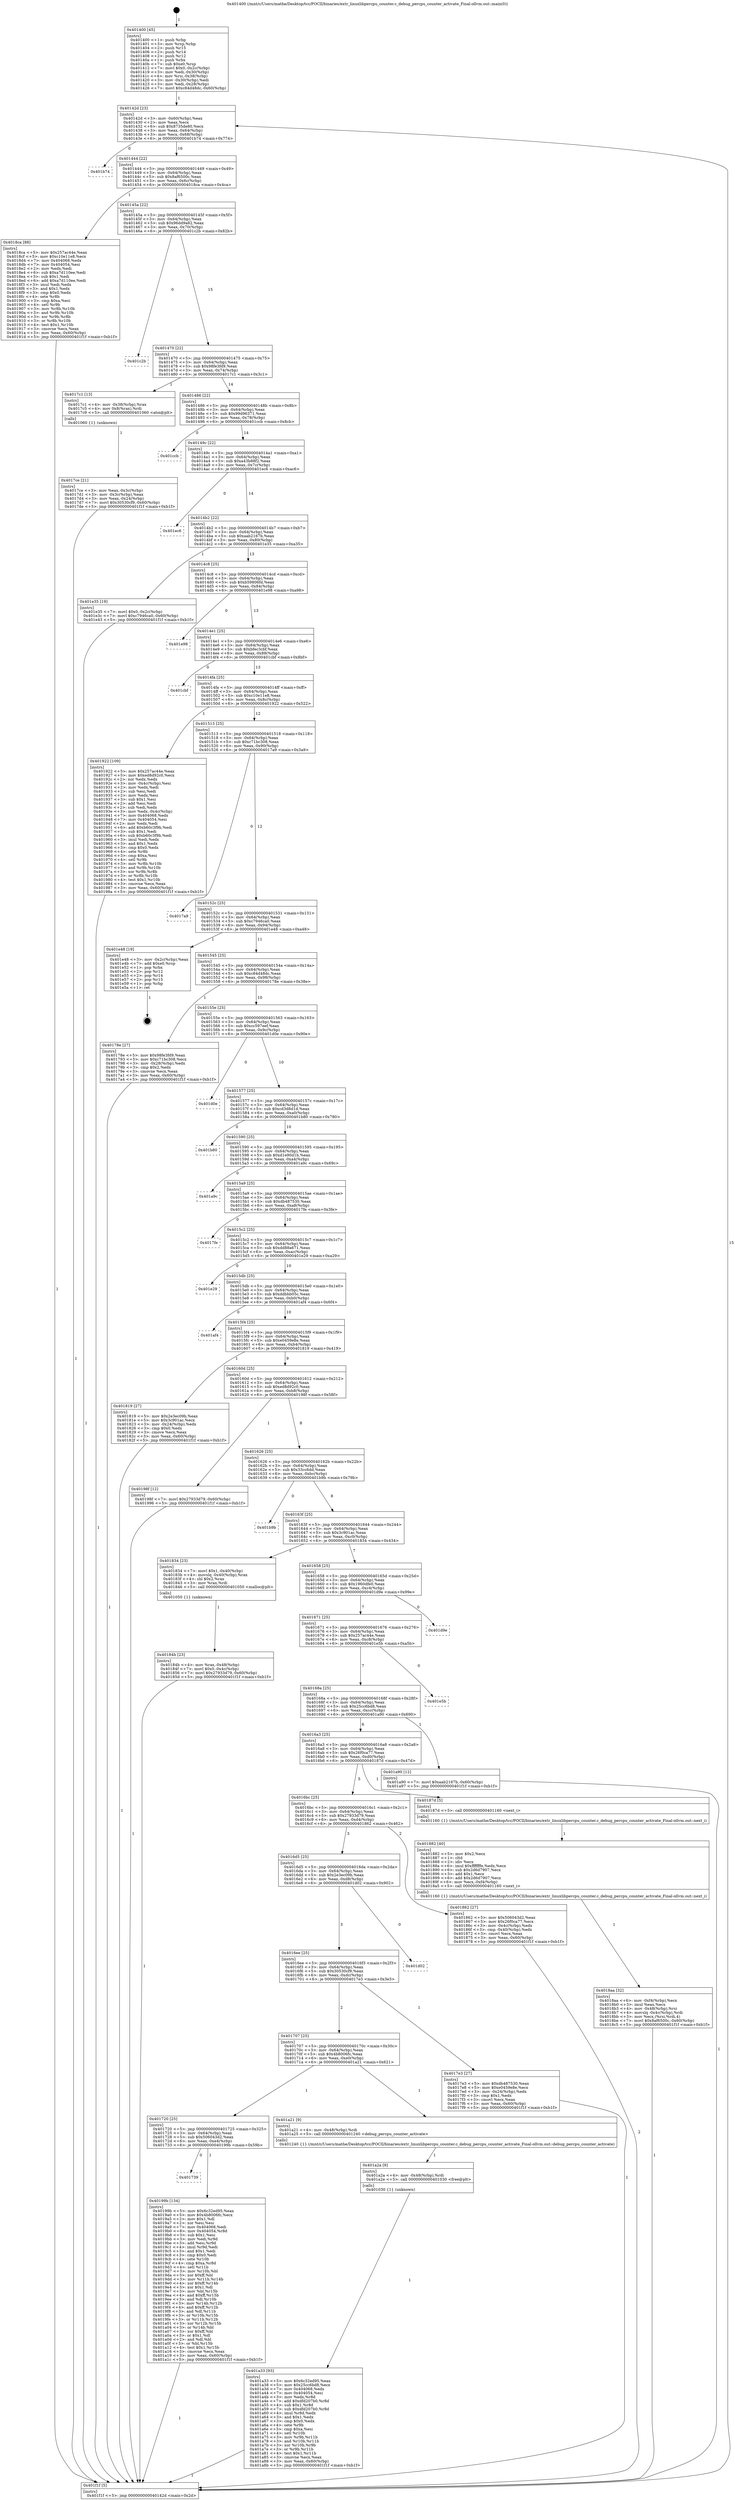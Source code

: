 digraph "0x401400" {
  label = "0x401400 (/mnt/c/Users/mathe/Desktop/tcc/POCII/binaries/extr_linuxlibpercpu_counter.c_debug_percpu_counter_activate_Final-ollvm.out::main(0))"
  labelloc = "t"
  node[shape=record]

  Entry [label="",width=0.3,height=0.3,shape=circle,fillcolor=black,style=filled]
  "0x40142d" [label="{
     0x40142d [23]\l
     | [instrs]\l
     &nbsp;&nbsp;0x40142d \<+3\>: mov -0x60(%rbp),%eax\l
     &nbsp;&nbsp;0x401430 \<+2\>: mov %eax,%ecx\l
     &nbsp;&nbsp;0x401432 \<+6\>: sub $0x8735de80,%ecx\l
     &nbsp;&nbsp;0x401438 \<+3\>: mov %eax,-0x64(%rbp)\l
     &nbsp;&nbsp;0x40143b \<+3\>: mov %ecx,-0x68(%rbp)\l
     &nbsp;&nbsp;0x40143e \<+6\>: je 0000000000401b74 \<main+0x774\>\l
  }"]
  "0x401b74" [label="{
     0x401b74\l
  }", style=dashed]
  "0x401444" [label="{
     0x401444 [22]\l
     | [instrs]\l
     &nbsp;&nbsp;0x401444 \<+5\>: jmp 0000000000401449 \<main+0x49\>\l
     &nbsp;&nbsp;0x401449 \<+3\>: mov -0x64(%rbp),%eax\l
     &nbsp;&nbsp;0x40144c \<+5\>: sub $0x8af6500c,%eax\l
     &nbsp;&nbsp;0x401451 \<+3\>: mov %eax,-0x6c(%rbp)\l
     &nbsp;&nbsp;0x401454 \<+6\>: je 00000000004018ca \<main+0x4ca\>\l
  }"]
  Exit [label="",width=0.3,height=0.3,shape=circle,fillcolor=black,style=filled,peripheries=2]
  "0x4018ca" [label="{
     0x4018ca [88]\l
     | [instrs]\l
     &nbsp;&nbsp;0x4018ca \<+5\>: mov $0x257ac44e,%eax\l
     &nbsp;&nbsp;0x4018cf \<+5\>: mov $0xc10e11e8,%ecx\l
     &nbsp;&nbsp;0x4018d4 \<+7\>: mov 0x404068,%edx\l
     &nbsp;&nbsp;0x4018db \<+7\>: mov 0x404054,%esi\l
     &nbsp;&nbsp;0x4018e2 \<+2\>: mov %edx,%edi\l
     &nbsp;&nbsp;0x4018e4 \<+6\>: sub $0xa7d110ee,%edi\l
     &nbsp;&nbsp;0x4018ea \<+3\>: sub $0x1,%edi\l
     &nbsp;&nbsp;0x4018ed \<+6\>: add $0xa7d110ee,%edi\l
     &nbsp;&nbsp;0x4018f3 \<+3\>: imul %edi,%edx\l
     &nbsp;&nbsp;0x4018f6 \<+3\>: and $0x1,%edx\l
     &nbsp;&nbsp;0x4018f9 \<+3\>: cmp $0x0,%edx\l
     &nbsp;&nbsp;0x4018fc \<+4\>: sete %r8b\l
     &nbsp;&nbsp;0x401900 \<+3\>: cmp $0xa,%esi\l
     &nbsp;&nbsp;0x401903 \<+4\>: setl %r9b\l
     &nbsp;&nbsp;0x401907 \<+3\>: mov %r8b,%r10b\l
     &nbsp;&nbsp;0x40190a \<+3\>: and %r9b,%r10b\l
     &nbsp;&nbsp;0x40190d \<+3\>: xor %r9b,%r8b\l
     &nbsp;&nbsp;0x401910 \<+3\>: or %r8b,%r10b\l
     &nbsp;&nbsp;0x401913 \<+4\>: test $0x1,%r10b\l
     &nbsp;&nbsp;0x401917 \<+3\>: cmovne %ecx,%eax\l
     &nbsp;&nbsp;0x40191a \<+3\>: mov %eax,-0x60(%rbp)\l
     &nbsp;&nbsp;0x40191d \<+5\>: jmp 0000000000401f1f \<main+0xb1f\>\l
  }"]
  "0x40145a" [label="{
     0x40145a [22]\l
     | [instrs]\l
     &nbsp;&nbsp;0x40145a \<+5\>: jmp 000000000040145f \<main+0x5f\>\l
     &nbsp;&nbsp;0x40145f \<+3\>: mov -0x64(%rbp),%eax\l
     &nbsp;&nbsp;0x401462 \<+5\>: sub $0x96dd9a82,%eax\l
     &nbsp;&nbsp;0x401467 \<+3\>: mov %eax,-0x70(%rbp)\l
     &nbsp;&nbsp;0x40146a \<+6\>: je 0000000000401c2b \<main+0x82b\>\l
  }"]
  "0x401a33" [label="{
     0x401a33 [93]\l
     | [instrs]\l
     &nbsp;&nbsp;0x401a33 \<+5\>: mov $0x6c32ed95,%eax\l
     &nbsp;&nbsp;0x401a38 \<+5\>: mov $0x25cc6bd8,%ecx\l
     &nbsp;&nbsp;0x401a3d \<+7\>: mov 0x404068,%edx\l
     &nbsp;&nbsp;0x401a44 \<+7\>: mov 0x404054,%esi\l
     &nbsp;&nbsp;0x401a4b \<+3\>: mov %edx,%r8d\l
     &nbsp;&nbsp;0x401a4e \<+7\>: add $0xdfd207b0,%r8d\l
     &nbsp;&nbsp;0x401a55 \<+4\>: sub $0x1,%r8d\l
     &nbsp;&nbsp;0x401a59 \<+7\>: sub $0xdfd207b0,%r8d\l
     &nbsp;&nbsp;0x401a60 \<+4\>: imul %r8d,%edx\l
     &nbsp;&nbsp;0x401a64 \<+3\>: and $0x1,%edx\l
     &nbsp;&nbsp;0x401a67 \<+3\>: cmp $0x0,%edx\l
     &nbsp;&nbsp;0x401a6a \<+4\>: sete %r9b\l
     &nbsp;&nbsp;0x401a6e \<+3\>: cmp $0xa,%esi\l
     &nbsp;&nbsp;0x401a71 \<+4\>: setl %r10b\l
     &nbsp;&nbsp;0x401a75 \<+3\>: mov %r9b,%r11b\l
     &nbsp;&nbsp;0x401a78 \<+3\>: and %r10b,%r11b\l
     &nbsp;&nbsp;0x401a7b \<+3\>: xor %r10b,%r9b\l
     &nbsp;&nbsp;0x401a7e \<+3\>: or %r9b,%r11b\l
     &nbsp;&nbsp;0x401a81 \<+4\>: test $0x1,%r11b\l
     &nbsp;&nbsp;0x401a85 \<+3\>: cmovne %ecx,%eax\l
     &nbsp;&nbsp;0x401a88 \<+3\>: mov %eax,-0x60(%rbp)\l
     &nbsp;&nbsp;0x401a8b \<+5\>: jmp 0000000000401f1f \<main+0xb1f\>\l
  }"]
  "0x401c2b" [label="{
     0x401c2b\l
  }", style=dashed]
  "0x401470" [label="{
     0x401470 [22]\l
     | [instrs]\l
     &nbsp;&nbsp;0x401470 \<+5\>: jmp 0000000000401475 \<main+0x75\>\l
     &nbsp;&nbsp;0x401475 \<+3\>: mov -0x64(%rbp),%eax\l
     &nbsp;&nbsp;0x401478 \<+5\>: sub $0x98fe3fd9,%eax\l
     &nbsp;&nbsp;0x40147d \<+3\>: mov %eax,-0x74(%rbp)\l
     &nbsp;&nbsp;0x401480 \<+6\>: je 00000000004017c1 \<main+0x3c1\>\l
  }"]
  "0x401a2a" [label="{
     0x401a2a [9]\l
     | [instrs]\l
     &nbsp;&nbsp;0x401a2a \<+4\>: mov -0x48(%rbp),%rdi\l
     &nbsp;&nbsp;0x401a2e \<+5\>: call 0000000000401030 \<free@plt\>\l
     | [calls]\l
     &nbsp;&nbsp;0x401030 \{1\} (unknown)\l
  }"]
  "0x4017c1" [label="{
     0x4017c1 [13]\l
     | [instrs]\l
     &nbsp;&nbsp;0x4017c1 \<+4\>: mov -0x38(%rbp),%rax\l
     &nbsp;&nbsp;0x4017c5 \<+4\>: mov 0x8(%rax),%rdi\l
     &nbsp;&nbsp;0x4017c9 \<+5\>: call 0000000000401060 \<atoi@plt\>\l
     | [calls]\l
     &nbsp;&nbsp;0x401060 \{1\} (unknown)\l
  }"]
  "0x401486" [label="{
     0x401486 [22]\l
     | [instrs]\l
     &nbsp;&nbsp;0x401486 \<+5\>: jmp 000000000040148b \<main+0x8b\>\l
     &nbsp;&nbsp;0x40148b \<+3\>: mov -0x64(%rbp),%eax\l
     &nbsp;&nbsp;0x40148e \<+5\>: sub $0x99d96371,%eax\l
     &nbsp;&nbsp;0x401493 \<+3\>: mov %eax,-0x78(%rbp)\l
     &nbsp;&nbsp;0x401496 \<+6\>: je 0000000000401ccb \<main+0x8cb\>\l
  }"]
  "0x401739" [label="{
     0x401739\l
  }", style=dashed]
  "0x401ccb" [label="{
     0x401ccb\l
  }", style=dashed]
  "0x40149c" [label="{
     0x40149c [22]\l
     | [instrs]\l
     &nbsp;&nbsp;0x40149c \<+5\>: jmp 00000000004014a1 \<main+0xa1\>\l
     &nbsp;&nbsp;0x4014a1 \<+3\>: mov -0x64(%rbp),%eax\l
     &nbsp;&nbsp;0x4014a4 \<+5\>: sub $0xa43b88f2,%eax\l
     &nbsp;&nbsp;0x4014a9 \<+3\>: mov %eax,-0x7c(%rbp)\l
     &nbsp;&nbsp;0x4014ac \<+6\>: je 0000000000401ec6 \<main+0xac6\>\l
  }"]
  "0x40199b" [label="{
     0x40199b [134]\l
     | [instrs]\l
     &nbsp;&nbsp;0x40199b \<+5\>: mov $0x6c32ed95,%eax\l
     &nbsp;&nbsp;0x4019a0 \<+5\>: mov $0x4b8006fc,%ecx\l
     &nbsp;&nbsp;0x4019a5 \<+2\>: mov $0x1,%dl\l
     &nbsp;&nbsp;0x4019a7 \<+2\>: xor %esi,%esi\l
     &nbsp;&nbsp;0x4019a9 \<+7\>: mov 0x404068,%edi\l
     &nbsp;&nbsp;0x4019b0 \<+8\>: mov 0x404054,%r8d\l
     &nbsp;&nbsp;0x4019b8 \<+3\>: sub $0x1,%esi\l
     &nbsp;&nbsp;0x4019bb \<+3\>: mov %edi,%r9d\l
     &nbsp;&nbsp;0x4019be \<+3\>: add %esi,%r9d\l
     &nbsp;&nbsp;0x4019c1 \<+4\>: imul %r9d,%edi\l
     &nbsp;&nbsp;0x4019c5 \<+3\>: and $0x1,%edi\l
     &nbsp;&nbsp;0x4019c8 \<+3\>: cmp $0x0,%edi\l
     &nbsp;&nbsp;0x4019cb \<+4\>: sete %r10b\l
     &nbsp;&nbsp;0x4019cf \<+4\>: cmp $0xa,%r8d\l
     &nbsp;&nbsp;0x4019d3 \<+4\>: setl %r11b\l
     &nbsp;&nbsp;0x4019d7 \<+3\>: mov %r10b,%bl\l
     &nbsp;&nbsp;0x4019da \<+3\>: xor $0xff,%bl\l
     &nbsp;&nbsp;0x4019dd \<+3\>: mov %r11b,%r14b\l
     &nbsp;&nbsp;0x4019e0 \<+4\>: xor $0xff,%r14b\l
     &nbsp;&nbsp;0x4019e4 \<+3\>: xor $0x1,%dl\l
     &nbsp;&nbsp;0x4019e7 \<+3\>: mov %bl,%r15b\l
     &nbsp;&nbsp;0x4019ea \<+4\>: and $0xff,%r15b\l
     &nbsp;&nbsp;0x4019ee \<+3\>: and %dl,%r10b\l
     &nbsp;&nbsp;0x4019f1 \<+3\>: mov %r14b,%r12b\l
     &nbsp;&nbsp;0x4019f4 \<+4\>: and $0xff,%r12b\l
     &nbsp;&nbsp;0x4019f8 \<+3\>: and %dl,%r11b\l
     &nbsp;&nbsp;0x4019fb \<+3\>: or %r10b,%r15b\l
     &nbsp;&nbsp;0x4019fe \<+3\>: or %r11b,%r12b\l
     &nbsp;&nbsp;0x401a01 \<+3\>: xor %r12b,%r15b\l
     &nbsp;&nbsp;0x401a04 \<+3\>: or %r14b,%bl\l
     &nbsp;&nbsp;0x401a07 \<+3\>: xor $0xff,%bl\l
     &nbsp;&nbsp;0x401a0a \<+3\>: or $0x1,%dl\l
     &nbsp;&nbsp;0x401a0d \<+2\>: and %dl,%bl\l
     &nbsp;&nbsp;0x401a0f \<+3\>: or %bl,%r15b\l
     &nbsp;&nbsp;0x401a12 \<+4\>: test $0x1,%r15b\l
     &nbsp;&nbsp;0x401a16 \<+3\>: cmovne %ecx,%eax\l
     &nbsp;&nbsp;0x401a19 \<+3\>: mov %eax,-0x60(%rbp)\l
     &nbsp;&nbsp;0x401a1c \<+5\>: jmp 0000000000401f1f \<main+0xb1f\>\l
  }"]
  "0x401ec6" [label="{
     0x401ec6\l
  }", style=dashed]
  "0x4014b2" [label="{
     0x4014b2 [22]\l
     | [instrs]\l
     &nbsp;&nbsp;0x4014b2 \<+5\>: jmp 00000000004014b7 \<main+0xb7\>\l
     &nbsp;&nbsp;0x4014b7 \<+3\>: mov -0x64(%rbp),%eax\l
     &nbsp;&nbsp;0x4014ba \<+5\>: sub $0xaab2167b,%eax\l
     &nbsp;&nbsp;0x4014bf \<+3\>: mov %eax,-0x80(%rbp)\l
     &nbsp;&nbsp;0x4014c2 \<+6\>: je 0000000000401e35 \<main+0xa35\>\l
  }"]
  "0x401720" [label="{
     0x401720 [25]\l
     | [instrs]\l
     &nbsp;&nbsp;0x401720 \<+5\>: jmp 0000000000401725 \<main+0x325\>\l
     &nbsp;&nbsp;0x401725 \<+3\>: mov -0x64(%rbp),%eax\l
     &nbsp;&nbsp;0x401728 \<+5\>: sub $0x506043d2,%eax\l
     &nbsp;&nbsp;0x40172d \<+6\>: mov %eax,-0xe4(%rbp)\l
     &nbsp;&nbsp;0x401733 \<+6\>: je 000000000040199b \<main+0x59b\>\l
  }"]
  "0x401e35" [label="{
     0x401e35 [19]\l
     | [instrs]\l
     &nbsp;&nbsp;0x401e35 \<+7\>: movl $0x0,-0x2c(%rbp)\l
     &nbsp;&nbsp;0x401e3c \<+7\>: movl $0xc7946ca0,-0x60(%rbp)\l
     &nbsp;&nbsp;0x401e43 \<+5\>: jmp 0000000000401f1f \<main+0xb1f\>\l
  }"]
  "0x4014c8" [label="{
     0x4014c8 [25]\l
     | [instrs]\l
     &nbsp;&nbsp;0x4014c8 \<+5\>: jmp 00000000004014cd \<main+0xcd\>\l
     &nbsp;&nbsp;0x4014cd \<+3\>: mov -0x64(%rbp),%eax\l
     &nbsp;&nbsp;0x4014d0 \<+5\>: sub $0xb59806fd,%eax\l
     &nbsp;&nbsp;0x4014d5 \<+6\>: mov %eax,-0x84(%rbp)\l
     &nbsp;&nbsp;0x4014db \<+6\>: je 0000000000401e98 \<main+0xa98\>\l
  }"]
  "0x401a21" [label="{
     0x401a21 [9]\l
     | [instrs]\l
     &nbsp;&nbsp;0x401a21 \<+4\>: mov -0x48(%rbp),%rdi\l
     &nbsp;&nbsp;0x401a25 \<+5\>: call 0000000000401240 \<debug_percpu_counter_activate\>\l
     | [calls]\l
     &nbsp;&nbsp;0x401240 \{1\} (/mnt/c/Users/mathe/Desktop/tcc/POCII/binaries/extr_linuxlibpercpu_counter.c_debug_percpu_counter_activate_Final-ollvm.out::debug_percpu_counter_activate)\l
  }"]
  "0x401e98" [label="{
     0x401e98\l
  }", style=dashed]
  "0x4014e1" [label="{
     0x4014e1 [25]\l
     | [instrs]\l
     &nbsp;&nbsp;0x4014e1 \<+5\>: jmp 00000000004014e6 \<main+0xe6\>\l
     &nbsp;&nbsp;0x4014e6 \<+3\>: mov -0x64(%rbp),%eax\l
     &nbsp;&nbsp;0x4014e9 \<+5\>: sub $0xbfec3cbf,%eax\l
     &nbsp;&nbsp;0x4014ee \<+6\>: mov %eax,-0x88(%rbp)\l
     &nbsp;&nbsp;0x4014f4 \<+6\>: je 0000000000401cbf \<main+0x8bf\>\l
  }"]
  "0x4018aa" [label="{
     0x4018aa [32]\l
     | [instrs]\l
     &nbsp;&nbsp;0x4018aa \<+6\>: mov -0xf4(%rbp),%ecx\l
     &nbsp;&nbsp;0x4018b0 \<+3\>: imul %eax,%ecx\l
     &nbsp;&nbsp;0x4018b3 \<+4\>: mov -0x48(%rbp),%rsi\l
     &nbsp;&nbsp;0x4018b7 \<+4\>: movslq -0x4c(%rbp),%rdi\l
     &nbsp;&nbsp;0x4018bb \<+3\>: mov %ecx,(%rsi,%rdi,4)\l
     &nbsp;&nbsp;0x4018be \<+7\>: movl $0x8af6500c,-0x60(%rbp)\l
     &nbsp;&nbsp;0x4018c5 \<+5\>: jmp 0000000000401f1f \<main+0xb1f\>\l
  }"]
  "0x401cbf" [label="{
     0x401cbf\l
  }", style=dashed]
  "0x4014fa" [label="{
     0x4014fa [25]\l
     | [instrs]\l
     &nbsp;&nbsp;0x4014fa \<+5\>: jmp 00000000004014ff \<main+0xff\>\l
     &nbsp;&nbsp;0x4014ff \<+3\>: mov -0x64(%rbp),%eax\l
     &nbsp;&nbsp;0x401502 \<+5\>: sub $0xc10e11e8,%eax\l
     &nbsp;&nbsp;0x401507 \<+6\>: mov %eax,-0x8c(%rbp)\l
     &nbsp;&nbsp;0x40150d \<+6\>: je 0000000000401922 \<main+0x522\>\l
  }"]
  "0x401882" [label="{
     0x401882 [40]\l
     | [instrs]\l
     &nbsp;&nbsp;0x401882 \<+5\>: mov $0x2,%ecx\l
     &nbsp;&nbsp;0x401887 \<+1\>: cltd\l
     &nbsp;&nbsp;0x401888 \<+2\>: idiv %ecx\l
     &nbsp;&nbsp;0x40188a \<+6\>: imul $0xfffffffe,%edx,%ecx\l
     &nbsp;&nbsp;0x401890 \<+6\>: sub $0x2d6d7907,%ecx\l
     &nbsp;&nbsp;0x401896 \<+3\>: add $0x1,%ecx\l
     &nbsp;&nbsp;0x401899 \<+6\>: add $0x2d6d7907,%ecx\l
     &nbsp;&nbsp;0x40189f \<+6\>: mov %ecx,-0xf4(%rbp)\l
     &nbsp;&nbsp;0x4018a5 \<+5\>: call 0000000000401160 \<next_i\>\l
     | [calls]\l
     &nbsp;&nbsp;0x401160 \{1\} (/mnt/c/Users/mathe/Desktop/tcc/POCII/binaries/extr_linuxlibpercpu_counter.c_debug_percpu_counter_activate_Final-ollvm.out::next_i)\l
  }"]
  "0x401922" [label="{
     0x401922 [109]\l
     | [instrs]\l
     &nbsp;&nbsp;0x401922 \<+5\>: mov $0x257ac44e,%eax\l
     &nbsp;&nbsp;0x401927 \<+5\>: mov $0xed8d92c0,%ecx\l
     &nbsp;&nbsp;0x40192c \<+2\>: xor %edx,%edx\l
     &nbsp;&nbsp;0x40192e \<+3\>: mov -0x4c(%rbp),%esi\l
     &nbsp;&nbsp;0x401931 \<+2\>: mov %edx,%edi\l
     &nbsp;&nbsp;0x401933 \<+2\>: sub %esi,%edi\l
     &nbsp;&nbsp;0x401935 \<+2\>: mov %edx,%esi\l
     &nbsp;&nbsp;0x401937 \<+3\>: sub $0x1,%esi\l
     &nbsp;&nbsp;0x40193a \<+2\>: add %esi,%edi\l
     &nbsp;&nbsp;0x40193c \<+2\>: sub %edi,%edx\l
     &nbsp;&nbsp;0x40193e \<+3\>: mov %edx,-0x4c(%rbp)\l
     &nbsp;&nbsp;0x401941 \<+7\>: mov 0x404068,%edx\l
     &nbsp;&nbsp;0x401948 \<+7\>: mov 0x404054,%esi\l
     &nbsp;&nbsp;0x40194f \<+2\>: mov %edx,%edi\l
     &nbsp;&nbsp;0x401951 \<+6\>: add $0xb60c3f9b,%edi\l
     &nbsp;&nbsp;0x401957 \<+3\>: sub $0x1,%edi\l
     &nbsp;&nbsp;0x40195a \<+6\>: sub $0xb60c3f9b,%edi\l
     &nbsp;&nbsp;0x401960 \<+3\>: imul %edi,%edx\l
     &nbsp;&nbsp;0x401963 \<+3\>: and $0x1,%edx\l
     &nbsp;&nbsp;0x401966 \<+3\>: cmp $0x0,%edx\l
     &nbsp;&nbsp;0x401969 \<+4\>: sete %r8b\l
     &nbsp;&nbsp;0x40196d \<+3\>: cmp $0xa,%esi\l
     &nbsp;&nbsp;0x401970 \<+4\>: setl %r9b\l
     &nbsp;&nbsp;0x401974 \<+3\>: mov %r8b,%r10b\l
     &nbsp;&nbsp;0x401977 \<+3\>: and %r9b,%r10b\l
     &nbsp;&nbsp;0x40197a \<+3\>: xor %r9b,%r8b\l
     &nbsp;&nbsp;0x40197d \<+3\>: or %r8b,%r10b\l
     &nbsp;&nbsp;0x401980 \<+4\>: test $0x1,%r10b\l
     &nbsp;&nbsp;0x401984 \<+3\>: cmovne %ecx,%eax\l
     &nbsp;&nbsp;0x401987 \<+3\>: mov %eax,-0x60(%rbp)\l
     &nbsp;&nbsp;0x40198a \<+5\>: jmp 0000000000401f1f \<main+0xb1f\>\l
  }"]
  "0x401513" [label="{
     0x401513 [25]\l
     | [instrs]\l
     &nbsp;&nbsp;0x401513 \<+5\>: jmp 0000000000401518 \<main+0x118\>\l
     &nbsp;&nbsp;0x401518 \<+3\>: mov -0x64(%rbp),%eax\l
     &nbsp;&nbsp;0x40151b \<+5\>: sub $0xc71bc308,%eax\l
     &nbsp;&nbsp;0x401520 \<+6\>: mov %eax,-0x90(%rbp)\l
     &nbsp;&nbsp;0x401526 \<+6\>: je 00000000004017a9 \<main+0x3a9\>\l
  }"]
  "0x40184b" [label="{
     0x40184b [23]\l
     | [instrs]\l
     &nbsp;&nbsp;0x40184b \<+4\>: mov %rax,-0x48(%rbp)\l
     &nbsp;&nbsp;0x40184f \<+7\>: movl $0x0,-0x4c(%rbp)\l
     &nbsp;&nbsp;0x401856 \<+7\>: movl $0x27933d79,-0x60(%rbp)\l
     &nbsp;&nbsp;0x40185d \<+5\>: jmp 0000000000401f1f \<main+0xb1f\>\l
  }"]
  "0x4017a9" [label="{
     0x4017a9\l
  }", style=dashed]
  "0x40152c" [label="{
     0x40152c [25]\l
     | [instrs]\l
     &nbsp;&nbsp;0x40152c \<+5\>: jmp 0000000000401531 \<main+0x131\>\l
     &nbsp;&nbsp;0x401531 \<+3\>: mov -0x64(%rbp),%eax\l
     &nbsp;&nbsp;0x401534 \<+5\>: sub $0xc7946ca0,%eax\l
     &nbsp;&nbsp;0x401539 \<+6\>: mov %eax,-0x94(%rbp)\l
     &nbsp;&nbsp;0x40153f \<+6\>: je 0000000000401e48 \<main+0xa48\>\l
  }"]
  "0x401707" [label="{
     0x401707 [25]\l
     | [instrs]\l
     &nbsp;&nbsp;0x401707 \<+5\>: jmp 000000000040170c \<main+0x30c\>\l
     &nbsp;&nbsp;0x40170c \<+3\>: mov -0x64(%rbp),%eax\l
     &nbsp;&nbsp;0x40170f \<+5\>: sub $0x4b8006fc,%eax\l
     &nbsp;&nbsp;0x401714 \<+6\>: mov %eax,-0xe0(%rbp)\l
     &nbsp;&nbsp;0x40171a \<+6\>: je 0000000000401a21 \<main+0x621\>\l
  }"]
  "0x401e48" [label="{
     0x401e48 [19]\l
     | [instrs]\l
     &nbsp;&nbsp;0x401e48 \<+3\>: mov -0x2c(%rbp),%eax\l
     &nbsp;&nbsp;0x401e4b \<+7\>: add $0xe0,%rsp\l
     &nbsp;&nbsp;0x401e52 \<+1\>: pop %rbx\l
     &nbsp;&nbsp;0x401e53 \<+2\>: pop %r12\l
     &nbsp;&nbsp;0x401e55 \<+2\>: pop %r14\l
     &nbsp;&nbsp;0x401e57 \<+2\>: pop %r15\l
     &nbsp;&nbsp;0x401e59 \<+1\>: pop %rbp\l
     &nbsp;&nbsp;0x401e5a \<+1\>: ret\l
  }"]
  "0x401545" [label="{
     0x401545 [25]\l
     | [instrs]\l
     &nbsp;&nbsp;0x401545 \<+5\>: jmp 000000000040154a \<main+0x14a\>\l
     &nbsp;&nbsp;0x40154a \<+3\>: mov -0x64(%rbp),%eax\l
     &nbsp;&nbsp;0x40154d \<+5\>: sub $0xc84d48dc,%eax\l
     &nbsp;&nbsp;0x401552 \<+6\>: mov %eax,-0x98(%rbp)\l
     &nbsp;&nbsp;0x401558 \<+6\>: je 000000000040178e \<main+0x38e\>\l
  }"]
  "0x4017e3" [label="{
     0x4017e3 [27]\l
     | [instrs]\l
     &nbsp;&nbsp;0x4017e3 \<+5\>: mov $0xdb487530,%eax\l
     &nbsp;&nbsp;0x4017e8 \<+5\>: mov $0xe0459e8e,%ecx\l
     &nbsp;&nbsp;0x4017ed \<+3\>: mov -0x24(%rbp),%edx\l
     &nbsp;&nbsp;0x4017f0 \<+3\>: cmp $0x1,%edx\l
     &nbsp;&nbsp;0x4017f3 \<+3\>: cmovl %ecx,%eax\l
     &nbsp;&nbsp;0x4017f6 \<+3\>: mov %eax,-0x60(%rbp)\l
     &nbsp;&nbsp;0x4017f9 \<+5\>: jmp 0000000000401f1f \<main+0xb1f\>\l
  }"]
  "0x40178e" [label="{
     0x40178e [27]\l
     | [instrs]\l
     &nbsp;&nbsp;0x40178e \<+5\>: mov $0x98fe3fd9,%eax\l
     &nbsp;&nbsp;0x401793 \<+5\>: mov $0xc71bc308,%ecx\l
     &nbsp;&nbsp;0x401798 \<+3\>: mov -0x28(%rbp),%edx\l
     &nbsp;&nbsp;0x40179b \<+3\>: cmp $0x2,%edx\l
     &nbsp;&nbsp;0x40179e \<+3\>: cmovne %ecx,%eax\l
     &nbsp;&nbsp;0x4017a1 \<+3\>: mov %eax,-0x60(%rbp)\l
     &nbsp;&nbsp;0x4017a4 \<+5\>: jmp 0000000000401f1f \<main+0xb1f\>\l
  }"]
  "0x40155e" [label="{
     0x40155e [25]\l
     | [instrs]\l
     &nbsp;&nbsp;0x40155e \<+5\>: jmp 0000000000401563 \<main+0x163\>\l
     &nbsp;&nbsp;0x401563 \<+3\>: mov -0x64(%rbp),%eax\l
     &nbsp;&nbsp;0x401566 \<+5\>: sub $0xcc597eef,%eax\l
     &nbsp;&nbsp;0x40156b \<+6\>: mov %eax,-0x9c(%rbp)\l
     &nbsp;&nbsp;0x401571 \<+6\>: je 0000000000401d0e \<main+0x90e\>\l
  }"]
  "0x401f1f" [label="{
     0x401f1f [5]\l
     | [instrs]\l
     &nbsp;&nbsp;0x401f1f \<+5\>: jmp 000000000040142d \<main+0x2d\>\l
  }"]
  "0x401400" [label="{
     0x401400 [45]\l
     | [instrs]\l
     &nbsp;&nbsp;0x401400 \<+1\>: push %rbp\l
     &nbsp;&nbsp;0x401401 \<+3\>: mov %rsp,%rbp\l
     &nbsp;&nbsp;0x401404 \<+2\>: push %r15\l
     &nbsp;&nbsp;0x401406 \<+2\>: push %r14\l
     &nbsp;&nbsp;0x401408 \<+2\>: push %r12\l
     &nbsp;&nbsp;0x40140a \<+1\>: push %rbx\l
     &nbsp;&nbsp;0x40140b \<+7\>: sub $0xe0,%rsp\l
     &nbsp;&nbsp;0x401412 \<+7\>: movl $0x0,-0x2c(%rbp)\l
     &nbsp;&nbsp;0x401419 \<+3\>: mov %edi,-0x30(%rbp)\l
     &nbsp;&nbsp;0x40141c \<+4\>: mov %rsi,-0x38(%rbp)\l
     &nbsp;&nbsp;0x401420 \<+3\>: mov -0x30(%rbp),%edi\l
     &nbsp;&nbsp;0x401423 \<+3\>: mov %edi,-0x28(%rbp)\l
     &nbsp;&nbsp;0x401426 \<+7\>: movl $0xc84d48dc,-0x60(%rbp)\l
  }"]
  "0x4017ce" [label="{
     0x4017ce [21]\l
     | [instrs]\l
     &nbsp;&nbsp;0x4017ce \<+3\>: mov %eax,-0x3c(%rbp)\l
     &nbsp;&nbsp;0x4017d1 \<+3\>: mov -0x3c(%rbp),%eax\l
     &nbsp;&nbsp;0x4017d4 \<+3\>: mov %eax,-0x24(%rbp)\l
     &nbsp;&nbsp;0x4017d7 \<+7\>: movl $0x30530cf9,-0x60(%rbp)\l
     &nbsp;&nbsp;0x4017de \<+5\>: jmp 0000000000401f1f \<main+0xb1f\>\l
  }"]
  "0x4016ee" [label="{
     0x4016ee [25]\l
     | [instrs]\l
     &nbsp;&nbsp;0x4016ee \<+5\>: jmp 00000000004016f3 \<main+0x2f3\>\l
     &nbsp;&nbsp;0x4016f3 \<+3\>: mov -0x64(%rbp),%eax\l
     &nbsp;&nbsp;0x4016f6 \<+5\>: sub $0x30530cf9,%eax\l
     &nbsp;&nbsp;0x4016fb \<+6\>: mov %eax,-0xdc(%rbp)\l
     &nbsp;&nbsp;0x401701 \<+6\>: je 00000000004017e3 \<main+0x3e3\>\l
  }"]
  "0x401d0e" [label="{
     0x401d0e\l
  }", style=dashed]
  "0x401577" [label="{
     0x401577 [25]\l
     | [instrs]\l
     &nbsp;&nbsp;0x401577 \<+5\>: jmp 000000000040157c \<main+0x17c\>\l
     &nbsp;&nbsp;0x40157c \<+3\>: mov -0x64(%rbp),%eax\l
     &nbsp;&nbsp;0x40157f \<+5\>: sub $0xcd3d8d1d,%eax\l
     &nbsp;&nbsp;0x401584 \<+6\>: mov %eax,-0xa0(%rbp)\l
     &nbsp;&nbsp;0x40158a \<+6\>: je 0000000000401b80 \<main+0x780\>\l
  }"]
  "0x401d02" [label="{
     0x401d02\l
  }", style=dashed]
  "0x401b80" [label="{
     0x401b80\l
  }", style=dashed]
  "0x401590" [label="{
     0x401590 [25]\l
     | [instrs]\l
     &nbsp;&nbsp;0x401590 \<+5\>: jmp 0000000000401595 \<main+0x195\>\l
     &nbsp;&nbsp;0x401595 \<+3\>: mov -0x64(%rbp),%eax\l
     &nbsp;&nbsp;0x401598 \<+5\>: sub $0xd1e90d1b,%eax\l
     &nbsp;&nbsp;0x40159d \<+6\>: mov %eax,-0xa4(%rbp)\l
     &nbsp;&nbsp;0x4015a3 \<+6\>: je 0000000000401a9c \<main+0x69c\>\l
  }"]
  "0x4016d5" [label="{
     0x4016d5 [25]\l
     | [instrs]\l
     &nbsp;&nbsp;0x4016d5 \<+5\>: jmp 00000000004016da \<main+0x2da\>\l
     &nbsp;&nbsp;0x4016da \<+3\>: mov -0x64(%rbp),%eax\l
     &nbsp;&nbsp;0x4016dd \<+5\>: sub $0x2e3ec09b,%eax\l
     &nbsp;&nbsp;0x4016e2 \<+6\>: mov %eax,-0xd8(%rbp)\l
     &nbsp;&nbsp;0x4016e8 \<+6\>: je 0000000000401d02 \<main+0x902\>\l
  }"]
  "0x401a9c" [label="{
     0x401a9c\l
  }", style=dashed]
  "0x4015a9" [label="{
     0x4015a9 [25]\l
     | [instrs]\l
     &nbsp;&nbsp;0x4015a9 \<+5\>: jmp 00000000004015ae \<main+0x1ae\>\l
     &nbsp;&nbsp;0x4015ae \<+3\>: mov -0x64(%rbp),%eax\l
     &nbsp;&nbsp;0x4015b1 \<+5\>: sub $0xdb487530,%eax\l
     &nbsp;&nbsp;0x4015b6 \<+6\>: mov %eax,-0xa8(%rbp)\l
     &nbsp;&nbsp;0x4015bc \<+6\>: je 00000000004017fe \<main+0x3fe\>\l
  }"]
  "0x401862" [label="{
     0x401862 [27]\l
     | [instrs]\l
     &nbsp;&nbsp;0x401862 \<+5\>: mov $0x506043d2,%eax\l
     &nbsp;&nbsp;0x401867 \<+5\>: mov $0x26f0ca77,%ecx\l
     &nbsp;&nbsp;0x40186c \<+3\>: mov -0x4c(%rbp),%edx\l
     &nbsp;&nbsp;0x40186f \<+3\>: cmp -0x40(%rbp),%edx\l
     &nbsp;&nbsp;0x401872 \<+3\>: cmovl %ecx,%eax\l
     &nbsp;&nbsp;0x401875 \<+3\>: mov %eax,-0x60(%rbp)\l
     &nbsp;&nbsp;0x401878 \<+5\>: jmp 0000000000401f1f \<main+0xb1f\>\l
  }"]
  "0x4017fe" [label="{
     0x4017fe\l
  }", style=dashed]
  "0x4015c2" [label="{
     0x4015c2 [25]\l
     | [instrs]\l
     &nbsp;&nbsp;0x4015c2 \<+5\>: jmp 00000000004015c7 \<main+0x1c7\>\l
     &nbsp;&nbsp;0x4015c7 \<+3\>: mov -0x64(%rbp),%eax\l
     &nbsp;&nbsp;0x4015ca \<+5\>: sub $0xdd88a671,%eax\l
     &nbsp;&nbsp;0x4015cf \<+6\>: mov %eax,-0xac(%rbp)\l
     &nbsp;&nbsp;0x4015d5 \<+6\>: je 0000000000401e29 \<main+0xa29\>\l
  }"]
  "0x4016bc" [label="{
     0x4016bc [25]\l
     | [instrs]\l
     &nbsp;&nbsp;0x4016bc \<+5\>: jmp 00000000004016c1 \<main+0x2c1\>\l
     &nbsp;&nbsp;0x4016c1 \<+3\>: mov -0x64(%rbp),%eax\l
     &nbsp;&nbsp;0x4016c4 \<+5\>: sub $0x27933d79,%eax\l
     &nbsp;&nbsp;0x4016c9 \<+6\>: mov %eax,-0xd4(%rbp)\l
     &nbsp;&nbsp;0x4016cf \<+6\>: je 0000000000401862 \<main+0x462\>\l
  }"]
  "0x401e29" [label="{
     0x401e29\l
  }", style=dashed]
  "0x4015db" [label="{
     0x4015db [25]\l
     | [instrs]\l
     &nbsp;&nbsp;0x4015db \<+5\>: jmp 00000000004015e0 \<main+0x1e0\>\l
     &nbsp;&nbsp;0x4015e0 \<+3\>: mov -0x64(%rbp),%eax\l
     &nbsp;&nbsp;0x4015e3 \<+5\>: sub $0xddbbb05c,%eax\l
     &nbsp;&nbsp;0x4015e8 \<+6\>: mov %eax,-0xb0(%rbp)\l
     &nbsp;&nbsp;0x4015ee \<+6\>: je 0000000000401af4 \<main+0x6f4\>\l
  }"]
  "0x40187d" [label="{
     0x40187d [5]\l
     | [instrs]\l
     &nbsp;&nbsp;0x40187d \<+5\>: call 0000000000401160 \<next_i\>\l
     | [calls]\l
     &nbsp;&nbsp;0x401160 \{1\} (/mnt/c/Users/mathe/Desktop/tcc/POCII/binaries/extr_linuxlibpercpu_counter.c_debug_percpu_counter_activate_Final-ollvm.out::next_i)\l
  }"]
  "0x401af4" [label="{
     0x401af4\l
  }", style=dashed]
  "0x4015f4" [label="{
     0x4015f4 [25]\l
     | [instrs]\l
     &nbsp;&nbsp;0x4015f4 \<+5\>: jmp 00000000004015f9 \<main+0x1f9\>\l
     &nbsp;&nbsp;0x4015f9 \<+3\>: mov -0x64(%rbp),%eax\l
     &nbsp;&nbsp;0x4015fc \<+5\>: sub $0xe0459e8e,%eax\l
     &nbsp;&nbsp;0x401601 \<+6\>: mov %eax,-0xb4(%rbp)\l
     &nbsp;&nbsp;0x401607 \<+6\>: je 0000000000401819 \<main+0x419\>\l
  }"]
  "0x4016a3" [label="{
     0x4016a3 [25]\l
     | [instrs]\l
     &nbsp;&nbsp;0x4016a3 \<+5\>: jmp 00000000004016a8 \<main+0x2a8\>\l
     &nbsp;&nbsp;0x4016a8 \<+3\>: mov -0x64(%rbp),%eax\l
     &nbsp;&nbsp;0x4016ab \<+5\>: sub $0x26f0ca77,%eax\l
     &nbsp;&nbsp;0x4016b0 \<+6\>: mov %eax,-0xd0(%rbp)\l
     &nbsp;&nbsp;0x4016b6 \<+6\>: je 000000000040187d \<main+0x47d\>\l
  }"]
  "0x401819" [label="{
     0x401819 [27]\l
     | [instrs]\l
     &nbsp;&nbsp;0x401819 \<+5\>: mov $0x2e3ec09b,%eax\l
     &nbsp;&nbsp;0x40181e \<+5\>: mov $0x3c901ac,%ecx\l
     &nbsp;&nbsp;0x401823 \<+3\>: mov -0x24(%rbp),%edx\l
     &nbsp;&nbsp;0x401826 \<+3\>: cmp $0x0,%edx\l
     &nbsp;&nbsp;0x401829 \<+3\>: cmove %ecx,%eax\l
     &nbsp;&nbsp;0x40182c \<+3\>: mov %eax,-0x60(%rbp)\l
     &nbsp;&nbsp;0x40182f \<+5\>: jmp 0000000000401f1f \<main+0xb1f\>\l
  }"]
  "0x40160d" [label="{
     0x40160d [25]\l
     | [instrs]\l
     &nbsp;&nbsp;0x40160d \<+5\>: jmp 0000000000401612 \<main+0x212\>\l
     &nbsp;&nbsp;0x401612 \<+3\>: mov -0x64(%rbp),%eax\l
     &nbsp;&nbsp;0x401615 \<+5\>: sub $0xed8d92c0,%eax\l
     &nbsp;&nbsp;0x40161a \<+6\>: mov %eax,-0xb8(%rbp)\l
     &nbsp;&nbsp;0x401620 \<+6\>: je 000000000040198f \<main+0x58f\>\l
  }"]
  "0x401a90" [label="{
     0x401a90 [12]\l
     | [instrs]\l
     &nbsp;&nbsp;0x401a90 \<+7\>: movl $0xaab2167b,-0x60(%rbp)\l
     &nbsp;&nbsp;0x401a97 \<+5\>: jmp 0000000000401f1f \<main+0xb1f\>\l
  }"]
  "0x40198f" [label="{
     0x40198f [12]\l
     | [instrs]\l
     &nbsp;&nbsp;0x40198f \<+7\>: movl $0x27933d79,-0x60(%rbp)\l
     &nbsp;&nbsp;0x401996 \<+5\>: jmp 0000000000401f1f \<main+0xb1f\>\l
  }"]
  "0x401626" [label="{
     0x401626 [25]\l
     | [instrs]\l
     &nbsp;&nbsp;0x401626 \<+5\>: jmp 000000000040162b \<main+0x22b\>\l
     &nbsp;&nbsp;0x40162b \<+3\>: mov -0x64(%rbp),%eax\l
     &nbsp;&nbsp;0x40162e \<+5\>: sub $0x33cc6dd,%eax\l
     &nbsp;&nbsp;0x401633 \<+6\>: mov %eax,-0xbc(%rbp)\l
     &nbsp;&nbsp;0x401639 \<+6\>: je 0000000000401b9b \<main+0x79b\>\l
  }"]
  "0x40168a" [label="{
     0x40168a [25]\l
     | [instrs]\l
     &nbsp;&nbsp;0x40168a \<+5\>: jmp 000000000040168f \<main+0x28f\>\l
     &nbsp;&nbsp;0x40168f \<+3\>: mov -0x64(%rbp),%eax\l
     &nbsp;&nbsp;0x401692 \<+5\>: sub $0x25cc6bd8,%eax\l
     &nbsp;&nbsp;0x401697 \<+6\>: mov %eax,-0xcc(%rbp)\l
     &nbsp;&nbsp;0x40169d \<+6\>: je 0000000000401a90 \<main+0x690\>\l
  }"]
  "0x401b9b" [label="{
     0x401b9b\l
  }", style=dashed]
  "0x40163f" [label="{
     0x40163f [25]\l
     | [instrs]\l
     &nbsp;&nbsp;0x40163f \<+5\>: jmp 0000000000401644 \<main+0x244\>\l
     &nbsp;&nbsp;0x401644 \<+3\>: mov -0x64(%rbp),%eax\l
     &nbsp;&nbsp;0x401647 \<+5\>: sub $0x3c901ac,%eax\l
     &nbsp;&nbsp;0x40164c \<+6\>: mov %eax,-0xc0(%rbp)\l
     &nbsp;&nbsp;0x401652 \<+6\>: je 0000000000401834 \<main+0x434\>\l
  }"]
  "0x401e5b" [label="{
     0x401e5b\l
  }", style=dashed]
  "0x401834" [label="{
     0x401834 [23]\l
     | [instrs]\l
     &nbsp;&nbsp;0x401834 \<+7\>: movl $0x1,-0x40(%rbp)\l
     &nbsp;&nbsp;0x40183b \<+4\>: movslq -0x40(%rbp),%rax\l
     &nbsp;&nbsp;0x40183f \<+4\>: shl $0x2,%rax\l
     &nbsp;&nbsp;0x401843 \<+3\>: mov %rax,%rdi\l
     &nbsp;&nbsp;0x401846 \<+5\>: call 0000000000401050 \<malloc@plt\>\l
     | [calls]\l
     &nbsp;&nbsp;0x401050 \{1\} (unknown)\l
  }"]
  "0x401658" [label="{
     0x401658 [25]\l
     | [instrs]\l
     &nbsp;&nbsp;0x401658 \<+5\>: jmp 000000000040165d \<main+0x25d\>\l
     &nbsp;&nbsp;0x40165d \<+3\>: mov -0x64(%rbp),%eax\l
     &nbsp;&nbsp;0x401660 \<+5\>: sub $0x1960dfe0,%eax\l
     &nbsp;&nbsp;0x401665 \<+6\>: mov %eax,-0xc4(%rbp)\l
     &nbsp;&nbsp;0x40166b \<+6\>: je 0000000000401d9e \<main+0x99e\>\l
  }"]
  "0x401671" [label="{
     0x401671 [25]\l
     | [instrs]\l
     &nbsp;&nbsp;0x401671 \<+5\>: jmp 0000000000401676 \<main+0x276\>\l
     &nbsp;&nbsp;0x401676 \<+3\>: mov -0x64(%rbp),%eax\l
     &nbsp;&nbsp;0x401679 \<+5\>: sub $0x257ac44e,%eax\l
     &nbsp;&nbsp;0x40167e \<+6\>: mov %eax,-0xc8(%rbp)\l
     &nbsp;&nbsp;0x401684 \<+6\>: je 0000000000401e5b \<main+0xa5b\>\l
  }"]
  "0x401d9e" [label="{
     0x401d9e\l
  }", style=dashed]
  Entry -> "0x401400" [label=" 1"]
  "0x40142d" -> "0x401b74" [label=" 0"]
  "0x40142d" -> "0x401444" [label=" 16"]
  "0x401e48" -> Exit [label=" 1"]
  "0x401444" -> "0x4018ca" [label=" 1"]
  "0x401444" -> "0x40145a" [label=" 15"]
  "0x401e35" -> "0x401f1f" [label=" 1"]
  "0x40145a" -> "0x401c2b" [label=" 0"]
  "0x40145a" -> "0x401470" [label=" 15"]
  "0x401a90" -> "0x401f1f" [label=" 1"]
  "0x401470" -> "0x4017c1" [label=" 1"]
  "0x401470" -> "0x401486" [label=" 14"]
  "0x401a33" -> "0x401f1f" [label=" 1"]
  "0x401486" -> "0x401ccb" [label=" 0"]
  "0x401486" -> "0x40149c" [label=" 14"]
  "0x401a2a" -> "0x401a33" [label=" 1"]
  "0x40149c" -> "0x401ec6" [label=" 0"]
  "0x40149c" -> "0x4014b2" [label=" 14"]
  "0x401a21" -> "0x401a2a" [label=" 1"]
  "0x4014b2" -> "0x401e35" [label=" 1"]
  "0x4014b2" -> "0x4014c8" [label=" 13"]
  "0x401720" -> "0x401739" [label=" 0"]
  "0x4014c8" -> "0x401e98" [label=" 0"]
  "0x4014c8" -> "0x4014e1" [label=" 13"]
  "0x401720" -> "0x40199b" [label=" 1"]
  "0x4014e1" -> "0x401cbf" [label=" 0"]
  "0x4014e1" -> "0x4014fa" [label=" 13"]
  "0x401707" -> "0x401720" [label=" 1"]
  "0x4014fa" -> "0x401922" [label=" 1"]
  "0x4014fa" -> "0x401513" [label=" 12"]
  "0x401707" -> "0x401a21" [label=" 1"]
  "0x401513" -> "0x4017a9" [label=" 0"]
  "0x401513" -> "0x40152c" [label=" 12"]
  "0x40199b" -> "0x401f1f" [label=" 1"]
  "0x40152c" -> "0x401e48" [label=" 1"]
  "0x40152c" -> "0x401545" [label=" 11"]
  "0x40198f" -> "0x401f1f" [label=" 1"]
  "0x401545" -> "0x40178e" [label=" 1"]
  "0x401545" -> "0x40155e" [label=" 10"]
  "0x40178e" -> "0x401f1f" [label=" 1"]
  "0x401400" -> "0x40142d" [label=" 1"]
  "0x401f1f" -> "0x40142d" [label=" 15"]
  "0x4017c1" -> "0x4017ce" [label=" 1"]
  "0x4017ce" -> "0x401f1f" [label=" 1"]
  "0x401922" -> "0x401f1f" [label=" 1"]
  "0x40155e" -> "0x401d0e" [label=" 0"]
  "0x40155e" -> "0x401577" [label=" 10"]
  "0x4018aa" -> "0x401f1f" [label=" 1"]
  "0x401577" -> "0x401b80" [label=" 0"]
  "0x401577" -> "0x401590" [label=" 10"]
  "0x401882" -> "0x4018aa" [label=" 1"]
  "0x401590" -> "0x401a9c" [label=" 0"]
  "0x401590" -> "0x4015a9" [label=" 10"]
  "0x401862" -> "0x401f1f" [label=" 2"]
  "0x4015a9" -> "0x4017fe" [label=" 0"]
  "0x4015a9" -> "0x4015c2" [label=" 10"]
  "0x40184b" -> "0x401f1f" [label=" 1"]
  "0x4015c2" -> "0x401e29" [label=" 0"]
  "0x4015c2" -> "0x4015db" [label=" 10"]
  "0x401819" -> "0x401f1f" [label=" 1"]
  "0x4015db" -> "0x401af4" [label=" 0"]
  "0x4015db" -> "0x4015f4" [label=" 10"]
  "0x4017e3" -> "0x401f1f" [label=" 1"]
  "0x4015f4" -> "0x401819" [label=" 1"]
  "0x4015f4" -> "0x40160d" [label=" 9"]
  "0x4016ee" -> "0x4017e3" [label=" 1"]
  "0x40160d" -> "0x40198f" [label=" 1"]
  "0x40160d" -> "0x401626" [label=" 8"]
  "0x4018ca" -> "0x401f1f" [label=" 1"]
  "0x401626" -> "0x401b9b" [label=" 0"]
  "0x401626" -> "0x40163f" [label=" 8"]
  "0x4016d5" -> "0x401d02" [label=" 0"]
  "0x40163f" -> "0x401834" [label=" 1"]
  "0x40163f" -> "0x401658" [label=" 7"]
  "0x40187d" -> "0x401882" [label=" 1"]
  "0x401658" -> "0x401d9e" [label=" 0"]
  "0x401658" -> "0x401671" [label=" 7"]
  "0x4016bc" -> "0x4016d5" [label=" 3"]
  "0x401671" -> "0x401e5b" [label=" 0"]
  "0x401671" -> "0x40168a" [label=" 7"]
  "0x4016d5" -> "0x4016ee" [label=" 3"]
  "0x40168a" -> "0x401a90" [label=" 1"]
  "0x40168a" -> "0x4016a3" [label=" 6"]
  "0x4016ee" -> "0x401707" [label=" 2"]
  "0x4016a3" -> "0x40187d" [label=" 1"]
  "0x4016a3" -> "0x4016bc" [label=" 5"]
  "0x401834" -> "0x40184b" [label=" 1"]
  "0x4016bc" -> "0x401862" [label=" 2"]
}
